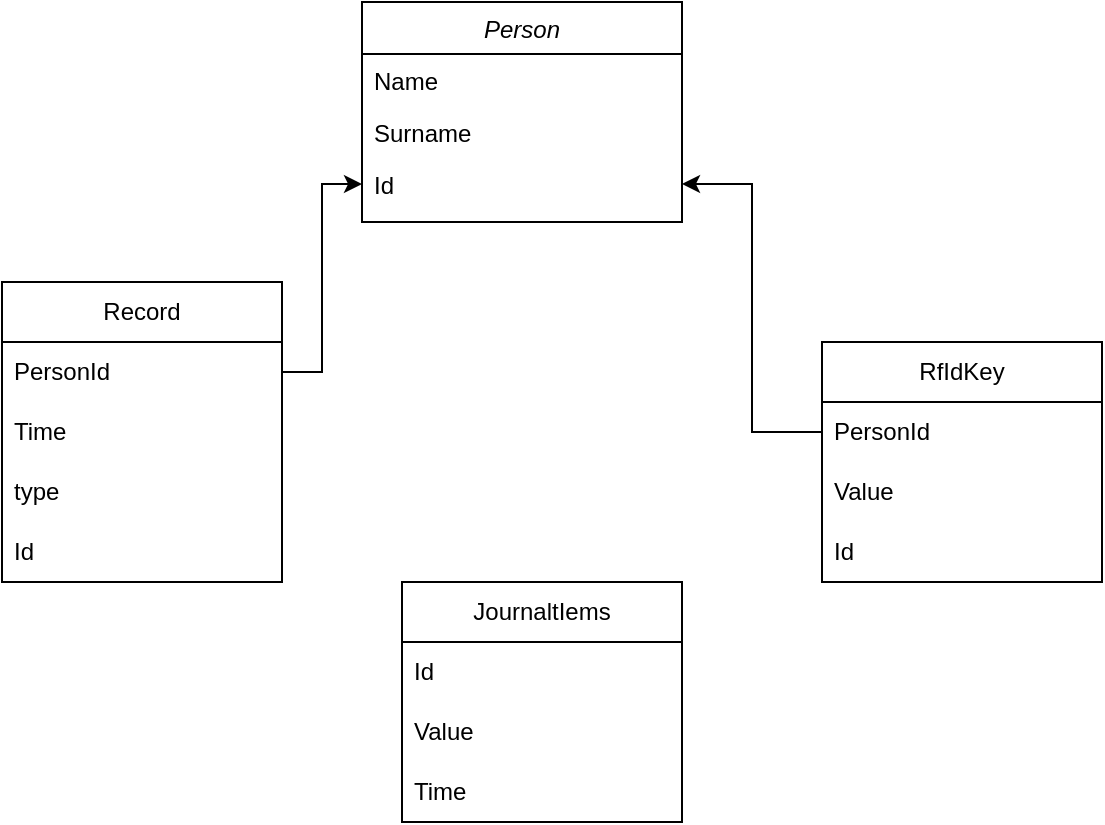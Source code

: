 <mxfile version="20.8.22" type="github">
  <diagram id="C5RBs43oDa-KdzZeNtuy" name="Page-1">
    <mxGraphModel dx="1434" dy="792" grid="0" gridSize="10" guides="1" tooltips="1" connect="1" arrows="1" fold="1" page="1" pageScale="1" pageWidth="827" pageHeight="1169" math="0" shadow="0">
      <root>
        <mxCell id="WIyWlLk6GJQsqaUBKTNV-0" />
        <mxCell id="WIyWlLk6GJQsqaUBKTNV-1" parent="WIyWlLk6GJQsqaUBKTNV-0" />
        <mxCell id="zkfFHV4jXpPFQw0GAbJ--0" value="Person" style="swimlane;fontStyle=2;align=center;verticalAlign=top;childLayout=stackLayout;horizontal=1;startSize=26;horizontalStack=0;resizeParent=1;resizeLast=0;collapsible=1;marginBottom=0;rounded=0;shadow=0;strokeWidth=1;" parent="WIyWlLk6GJQsqaUBKTNV-1" vertex="1">
          <mxGeometry x="320" y="110" width="160" height="110" as="geometry">
            <mxRectangle x="230" y="140" width="160" height="26" as="alternateBounds" />
          </mxGeometry>
        </mxCell>
        <mxCell id="zkfFHV4jXpPFQw0GAbJ--1" value="Name" style="text;align=left;verticalAlign=top;spacingLeft=4;spacingRight=4;overflow=hidden;rotatable=0;points=[[0,0.5],[1,0.5]];portConstraint=eastwest;" parent="zkfFHV4jXpPFQw0GAbJ--0" vertex="1">
          <mxGeometry y="26" width="160" height="26" as="geometry" />
        </mxCell>
        <mxCell id="zkfFHV4jXpPFQw0GAbJ--2" value="Surname" style="text;align=left;verticalAlign=top;spacingLeft=4;spacingRight=4;overflow=hidden;rotatable=0;points=[[0,0.5],[1,0.5]];portConstraint=eastwest;rounded=0;shadow=0;html=0;" parent="zkfFHV4jXpPFQw0GAbJ--0" vertex="1">
          <mxGeometry y="52" width="160" height="26" as="geometry" />
        </mxCell>
        <mxCell id="zkfFHV4jXpPFQw0GAbJ--3" value="Id" style="text;align=left;verticalAlign=top;spacingLeft=4;spacingRight=4;overflow=hidden;rotatable=0;points=[[0,0.5],[1,0.5]];portConstraint=eastwest;rounded=0;shadow=0;html=0;" parent="zkfFHV4jXpPFQw0GAbJ--0" vertex="1">
          <mxGeometry y="78" width="160" height="26" as="geometry" />
        </mxCell>
        <mxCell id="JAbAQ16eNPu53v8PzKWM-0" value="RfIdKey" style="swimlane;fontStyle=0;childLayout=stackLayout;horizontal=1;startSize=30;horizontalStack=0;resizeParent=1;resizeParentMax=0;resizeLast=0;collapsible=1;marginBottom=0;whiteSpace=wrap;html=1;swimlaneLine=1;" vertex="1" parent="WIyWlLk6GJQsqaUBKTNV-1">
          <mxGeometry x="550" y="280" width="140" height="120" as="geometry" />
        </mxCell>
        <mxCell id="JAbAQ16eNPu53v8PzKWM-1" value="PersonId" style="text;strokeColor=none;fillColor=none;align=left;verticalAlign=middle;spacingLeft=4;spacingRight=4;overflow=hidden;points=[[0,0.5],[1,0.5]];portConstraint=eastwest;rotatable=0;whiteSpace=wrap;html=1;" vertex="1" parent="JAbAQ16eNPu53v8PzKWM-0">
          <mxGeometry y="30" width="140" height="30" as="geometry" />
        </mxCell>
        <mxCell id="JAbAQ16eNPu53v8PzKWM-2" value="Value" style="text;strokeColor=none;fillColor=none;align=left;verticalAlign=middle;spacingLeft=4;spacingRight=4;overflow=hidden;points=[[0,0.5],[1,0.5]];portConstraint=eastwest;rotatable=0;whiteSpace=wrap;html=1;" vertex="1" parent="JAbAQ16eNPu53v8PzKWM-0">
          <mxGeometry y="60" width="140" height="30" as="geometry" />
        </mxCell>
        <mxCell id="JAbAQ16eNPu53v8PzKWM-11" value="Id" style="text;strokeColor=none;fillColor=none;align=left;verticalAlign=middle;spacingLeft=4;spacingRight=4;overflow=hidden;points=[[0,0.5],[1,0.5]];portConstraint=eastwest;rotatable=0;whiteSpace=wrap;html=1;" vertex="1" parent="JAbAQ16eNPu53v8PzKWM-0">
          <mxGeometry y="90" width="140" height="30" as="geometry" />
        </mxCell>
        <mxCell id="JAbAQ16eNPu53v8PzKWM-4" value="Record" style="swimlane;fontStyle=0;childLayout=stackLayout;horizontal=1;startSize=30;horizontalStack=0;resizeParent=1;resizeParentMax=0;resizeLast=0;collapsible=1;marginBottom=0;whiteSpace=wrap;html=1;" vertex="1" parent="WIyWlLk6GJQsqaUBKTNV-1">
          <mxGeometry x="140" y="250" width="140" height="150" as="geometry" />
        </mxCell>
        <mxCell id="JAbAQ16eNPu53v8PzKWM-5" value="PersonId" style="text;strokeColor=none;fillColor=none;align=left;verticalAlign=middle;spacingLeft=4;spacingRight=4;overflow=hidden;points=[[0,0.5],[1,0.5]];portConstraint=eastwest;rotatable=0;whiteSpace=wrap;html=1;" vertex="1" parent="JAbAQ16eNPu53v8PzKWM-4">
          <mxGeometry y="30" width="140" height="30" as="geometry" />
        </mxCell>
        <mxCell id="JAbAQ16eNPu53v8PzKWM-6" value="Time" style="text;strokeColor=none;fillColor=none;align=left;verticalAlign=middle;spacingLeft=4;spacingRight=4;overflow=hidden;points=[[0,0.5],[1,0.5]];portConstraint=eastwest;rotatable=0;whiteSpace=wrap;html=1;" vertex="1" parent="JAbAQ16eNPu53v8PzKWM-4">
          <mxGeometry y="60" width="140" height="30" as="geometry" />
        </mxCell>
        <mxCell id="JAbAQ16eNPu53v8PzKWM-7" value="type" style="text;strokeColor=none;fillColor=none;align=left;verticalAlign=middle;spacingLeft=4;spacingRight=4;overflow=hidden;points=[[0,0.5],[1,0.5]];portConstraint=eastwest;rotatable=0;whiteSpace=wrap;html=1;" vertex="1" parent="JAbAQ16eNPu53v8PzKWM-4">
          <mxGeometry y="90" width="140" height="30" as="geometry" />
        </mxCell>
        <mxCell id="JAbAQ16eNPu53v8PzKWM-12" value="Id" style="text;strokeColor=none;fillColor=none;align=left;verticalAlign=middle;spacingLeft=4;spacingRight=4;overflow=hidden;points=[[0,0.5],[1,0.5]];portConstraint=eastwest;rotatable=0;whiteSpace=wrap;html=1;" vertex="1" parent="JAbAQ16eNPu53v8PzKWM-4">
          <mxGeometry y="120" width="140" height="30" as="geometry" />
        </mxCell>
        <mxCell id="JAbAQ16eNPu53v8PzKWM-13" value="JournaltIems" style="swimlane;fontStyle=0;childLayout=stackLayout;horizontal=1;startSize=30;horizontalStack=0;resizeParent=1;resizeParentMax=0;resizeLast=0;collapsible=1;marginBottom=0;whiteSpace=wrap;html=1;" vertex="1" parent="WIyWlLk6GJQsqaUBKTNV-1">
          <mxGeometry x="340" y="400" width="140" height="120" as="geometry" />
        </mxCell>
        <mxCell id="JAbAQ16eNPu53v8PzKWM-14" value="Id" style="text;strokeColor=none;fillColor=none;align=left;verticalAlign=middle;spacingLeft=4;spacingRight=4;overflow=hidden;points=[[0,0.5],[1,0.5]];portConstraint=eastwest;rotatable=0;whiteSpace=wrap;html=1;" vertex="1" parent="JAbAQ16eNPu53v8PzKWM-13">
          <mxGeometry y="30" width="140" height="30" as="geometry" />
        </mxCell>
        <mxCell id="JAbAQ16eNPu53v8PzKWM-15" value="Value" style="text;strokeColor=none;fillColor=none;align=left;verticalAlign=middle;spacingLeft=4;spacingRight=4;overflow=hidden;points=[[0,0.5],[1,0.5]];portConstraint=eastwest;rotatable=0;whiteSpace=wrap;html=1;" vertex="1" parent="JAbAQ16eNPu53v8PzKWM-13">
          <mxGeometry y="60" width="140" height="30" as="geometry" />
        </mxCell>
        <mxCell id="JAbAQ16eNPu53v8PzKWM-16" value="Time" style="text;strokeColor=none;fillColor=none;align=left;verticalAlign=middle;spacingLeft=4;spacingRight=4;overflow=hidden;points=[[0,0.5],[1,0.5]];portConstraint=eastwest;rotatable=0;whiteSpace=wrap;html=1;" vertex="1" parent="JAbAQ16eNPu53v8PzKWM-13">
          <mxGeometry y="90" width="140" height="30" as="geometry" />
        </mxCell>
        <mxCell id="JAbAQ16eNPu53v8PzKWM-17" style="edgeStyle=orthogonalEdgeStyle;rounded=0;orthogonalLoop=1;jettySize=auto;html=1;entryX=0;entryY=0.5;entryDx=0;entryDy=0;" edge="1" parent="WIyWlLk6GJQsqaUBKTNV-1" source="JAbAQ16eNPu53v8PzKWM-5" target="zkfFHV4jXpPFQw0GAbJ--3">
          <mxGeometry relative="1" as="geometry" />
        </mxCell>
        <mxCell id="JAbAQ16eNPu53v8PzKWM-19" style="edgeStyle=orthogonalEdgeStyle;rounded=0;orthogonalLoop=1;jettySize=auto;html=1;entryX=1;entryY=0.5;entryDx=0;entryDy=0;" edge="1" parent="WIyWlLk6GJQsqaUBKTNV-1" source="JAbAQ16eNPu53v8PzKWM-1" target="zkfFHV4jXpPFQw0GAbJ--3">
          <mxGeometry relative="1" as="geometry" />
        </mxCell>
      </root>
    </mxGraphModel>
  </diagram>
</mxfile>
